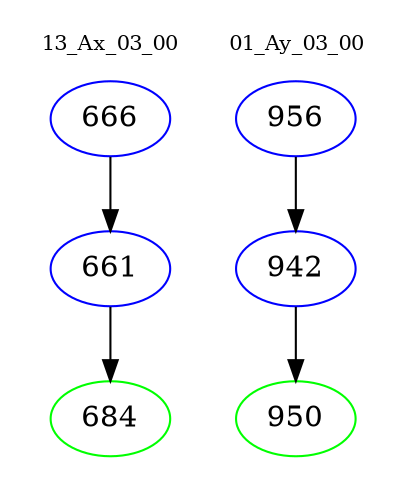 digraph{
subgraph cluster_0 {
color = white
label = "13_Ax_03_00";
fontsize=10;
T0_666 [label="666", color="blue"]
T0_666 -> T0_661 [color="black"]
T0_661 [label="661", color="blue"]
T0_661 -> T0_684 [color="black"]
T0_684 [label="684", color="green"]
}
subgraph cluster_1 {
color = white
label = "01_Ay_03_00";
fontsize=10;
T1_956 [label="956", color="blue"]
T1_956 -> T1_942 [color="black"]
T1_942 [label="942", color="blue"]
T1_942 -> T1_950 [color="black"]
T1_950 [label="950", color="green"]
}
}
